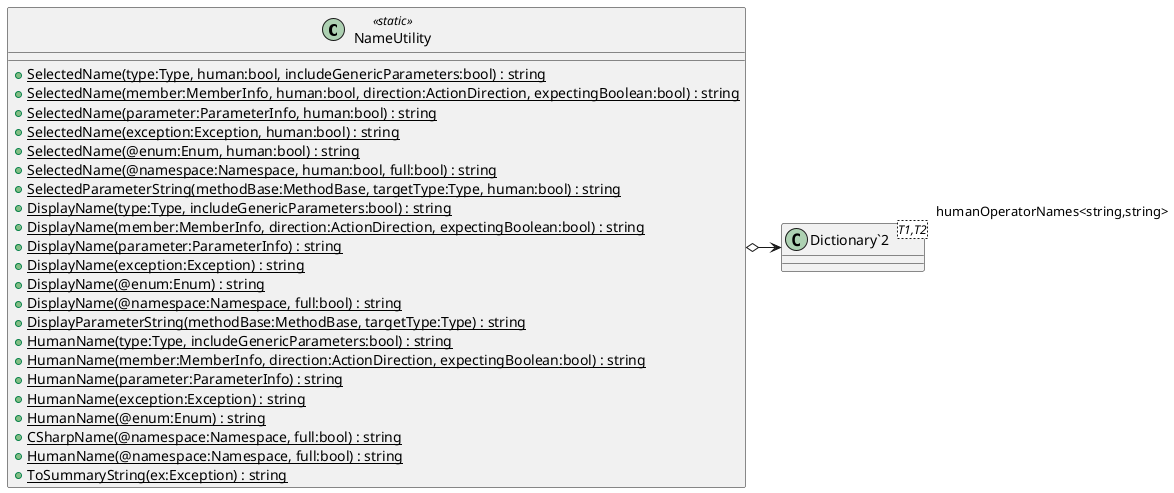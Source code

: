 @startuml
class NameUtility <<static>> {
    + {static} SelectedName(type:Type, human:bool, includeGenericParameters:bool) : string
    + {static} SelectedName(member:MemberInfo, human:bool, direction:ActionDirection, expectingBoolean:bool) : string
    + {static} SelectedName(parameter:ParameterInfo, human:bool) : string
    + {static} SelectedName(exception:Exception, human:bool) : string
    + {static} SelectedName(@enum:Enum, human:bool) : string
    + {static} SelectedName(@namespace:Namespace, human:bool, full:bool) : string
    + {static} SelectedParameterString(methodBase:MethodBase, targetType:Type, human:bool) : string
    + {static} DisplayName(type:Type, includeGenericParameters:bool) : string
    + {static} DisplayName(member:MemberInfo, direction:ActionDirection, expectingBoolean:bool) : string
    + {static} DisplayName(parameter:ParameterInfo) : string
    + {static} DisplayName(exception:Exception) : string
    + {static} DisplayName(@enum:Enum) : string
    + {static} DisplayName(@namespace:Namespace, full:bool) : string
    + {static} DisplayParameterString(methodBase:MethodBase, targetType:Type) : string
    + {static} HumanName(type:Type, includeGenericParameters:bool) : string
    + {static} HumanName(member:MemberInfo, direction:ActionDirection, expectingBoolean:bool) : string
    + {static} HumanName(parameter:ParameterInfo) : string
    + {static} HumanName(exception:Exception) : string
    + {static} HumanName(@enum:Enum) : string
    + {static} CSharpName(@namespace:Namespace, full:bool) : string
    + {static} HumanName(@namespace:Namespace, full:bool) : string
    + {static} ToSummaryString(ex:Exception) : string
}
class "Dictionary`2"<T1,T2> {
}
NameUtility o-> "humanOperatorNames<string,string>" "Dictionary`2"
@enduml
